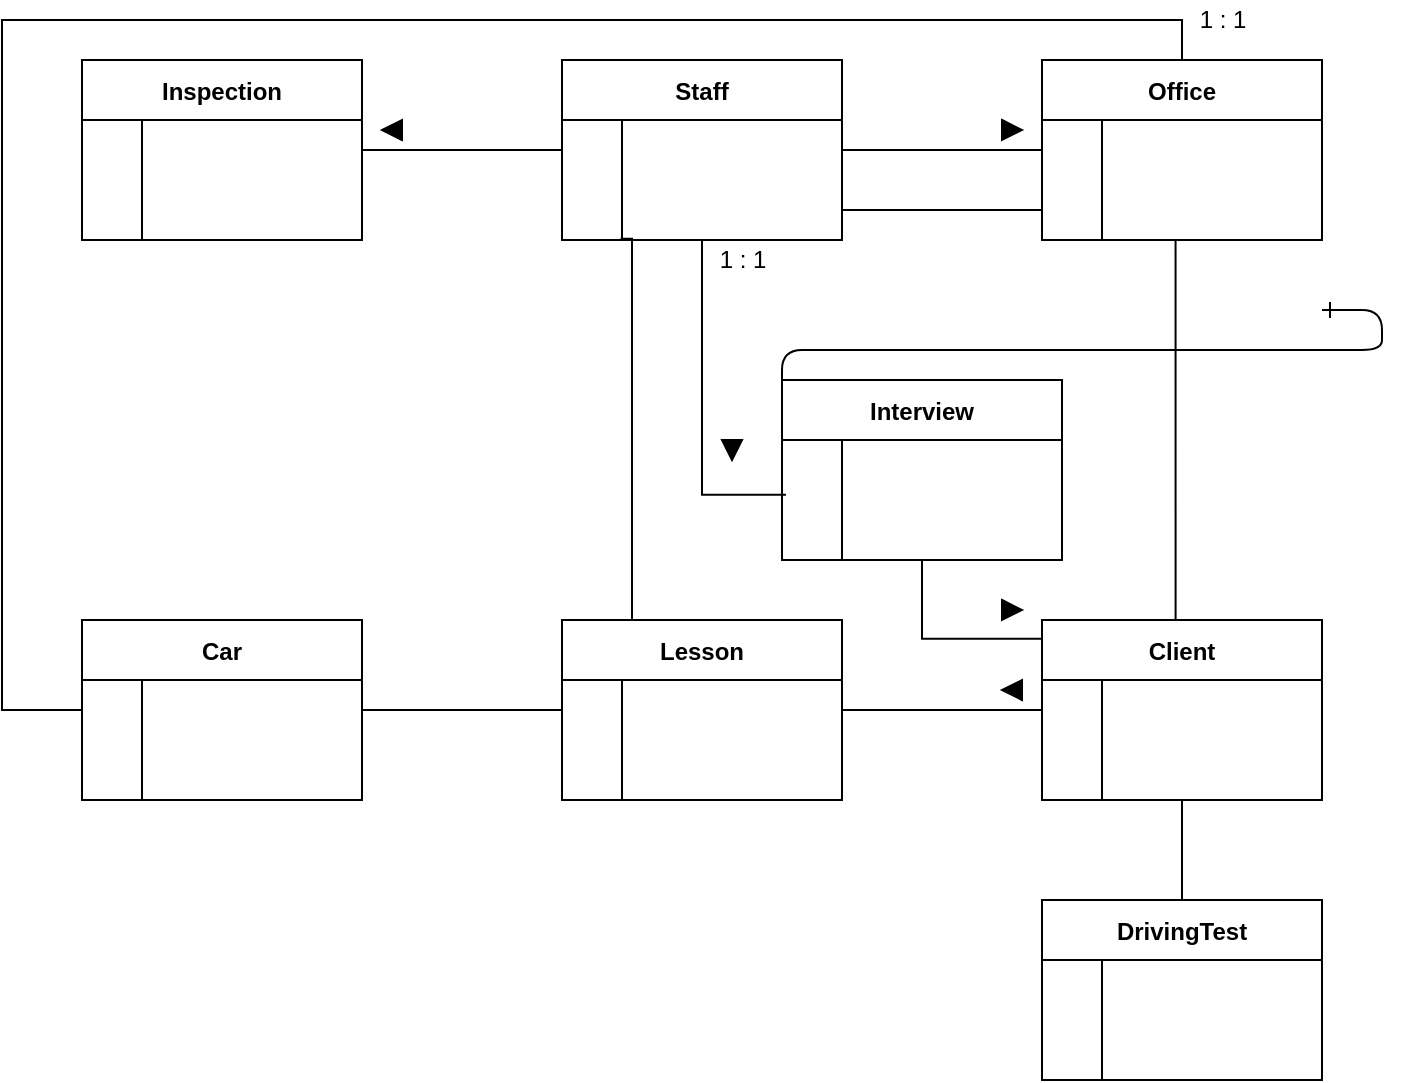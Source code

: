 <mxfile version="14.0.1" type="github">
  <diagram id="R2lEEEUBdFMjLlhIrx00" name="Page-1">
    <mxGraphModel dx="1038" dy="548" grid="1" gridSize="10" guides="1" tooltips="1" connect="1" arrows="1" fold="1" page="1" pageScale="1" pageWidth="850" pageHeight="1100" math="0" shadow="0" extFonts="Permanent Marker^https://fonts.googleapis.com/css?family=Permanent+Marker">
      <root>
        <mxCell id="0" />
        <mxCell id="1" parent="0" />
        <mxCell id="C-vyLk0tnHw3VtMMgP7b-12" value="" style="edgeStyle=entityRelationEdgeStyle;endArrow=ERzeroToMany;startArrow=ERone;endFill=1;startFill=0;" parent="1" target="C-vyLk0tnHw3VtMMgP7b-17" edge="1">
          <mxGeometry width="100" height="100" relative="1" as="geometry">
            <mxPoint x="700" y="165" as="sourcePoint" />
            <mxPoint x="460" y="205" as="targetPoint" />
          </mxGeometry>
        </mxCell>
        <mxCell id="95mtV3WKHOGAhBDc5iSU-59" style="edgeStyle=orthogonalEdgeStyle;rounded=0;orthogonalLoop=1;jettySize=auto;html=1;endArrow=none;endFill=0;" edge="1" parent="1" source="C-vyLk0tnHw3VtMMgP7b-23" target="95mtV3WKHOGAhBDc5iSU-9">
          <mxGeometry relative="1" as="geometry" />
        </mxCell>
        <mxCell id="C-vyLk0tnHw3VtMMgP7b-23" value="Inspection" style="shape=table;startSize=30;container=1;collapsible=1;childLayout=tableLayout;fixedRows=1;rowLines=0;fontStyle=1;align=center;resizeLast=1;" parent="1" vertex="1">
          <mxGeometry x="80" y="40" width="140" height="90" as="geometry" />
        </mxCell>
        <mxCell id="C-vyLk0tnHw3VtMMgP7b-27" value="" style="shape=partialRectangle;collapsible=0;dropTarget=0;pointerEvents=0;fillColor=none;points=[[0,0.5],[1,0.5]];portConstraint=eastwest;top=0;left=0;right=0;bottom=0;" parent="C-vyLk0tnHw3VtMMgP7b-23" vertex="1">
          <mxGeometry y="30" width="140" height="30" as="geometry" />
        </mxCell>
        <mxCell id="C-vyLk0tnHw3VtMMgP7b-28" value="" style="shape=partialRectangle;overflow=hidden;connectable=0;fillColor=none;top=0;left=0;bottom=0;right=0;" parent="C-vyLk0tnHw3VtMMgP7b-27" vertex="1">
          <mxGeometry width="30" height="30" as="geometry" />
        </mxCell>
        <mxCell id="C-vyLk0tnHw3VtMMgP7b-29" value="" style="shape=partialRectangle;overflow=hidden;connectable=0;fillColor=none;top=0;left=0;bottom=0;right=0;align=left;spacingLeft=6;" parent="C-vyLk0tnHw3VtMMgP7b-27" vertex="1">
          <mxGeometry x="30" width="110" height="30" as="geometry" />
        </mxCell>
        <mxCell id="C-vyLk0tnHw3VtMMgP7b-24" value="" style="shape=partialRectangle;collapsible=0;dropTarget=0;pointerEvents=0;fillColor=none;points=[[0,0.5],[1,0.5]];portConstraint=eastwest;top=0;left=0;right=0;bottom=1;" parent="C-vyLk0tnHw3VtMMgP7b-23" vertex="1">
          <mxGeometry y="60" width="140" height="30" as="geometry" />
        </mxCell>
        <mxCell id="C-vyLk0tnHw3VtMMgP7b-25" value="" style="shape=partialRectangle;overflow=hidden;connectable=0;fillColor=none;top=0;left=0;bottom=0;right=0;fontStyle=1;" parent="C-vyLk0tnHw3VtMMgP7b-24" vertex="1">
          <mxGeometry width="30" height="30" as="geometry" />
        </mxCell>
        <mxCell id="C-vyLk0tnHw3VtMMgP7b-26" value="" style="shape=partialRectangle;overflow=hidden;connectable=0;fillColor=none;top=0;left=0;bottom=0;right=0;align=left;spacingLeft=6;fontStyle=5;" parent="C-vyLk0tnHw3VtMMgP7b-24" vertex="1">
          <mxGeometry x="30" width="110" height="30" as="geometry" />
        </mxCell>
        <mxCell id="95mtV3WKHOGAhBDc5iSU-66" style="edgeStyle=orthogonalEdgeStyle;rounded=0;orthogonalLoop=1;jettySize=auto;html=1;entryX=0.014;entryY=-0.087;entryDx=0;entryDy=0;entryPerimeter=0;endArrow=none;endFill=0;" edge="1" parent="1" source="95mtV3WKHOGAhBDc5iSU-8" target="95mtV3WKHOGAhBDc5iSU-33">
          <mxGeometry relative="1" as="geometry" />
        </mxCell>
        <mxCell id="95mtV3WKHOGAhBDc5iSU-8" value="Staff" style="shape=table;startSize=30;container=1;collapsible=1;childLayout=tableLayout;fixedRows=1;rowLines=0;fontStyle=1;align=center;resizeLast=1;" vertex="1" parent="1">
          <mxGeometry x="320" y="40" width="140" height="90" as="geometry" />
        </mxCell>
        <mxCell id="95mtV3WKHOGAhBDc5iSU-9" value="" style="shape=partialRectangle;collapsible=0;dropTarget=0;pointerEvents=0;fillColor=none;points=[[0,0.5],[1,0.5]];portConstraint=eastwest;top=0;left=0;right=0;bottom=0;" vertex="1" parent="95mtV3WKHOGAhBDc5iSU-8">
          <mxGeometry y="30" width="140" height="30" as="geometry" />
        </mxCell>
        <mxCell id="95mtV3WKHOGAhBDc5iSU-10" value="" style="shape=partialRectangle;overflow=hidden;connectable=0;fillColor=none;top=0;left=0;bottom=0;right=0;" vertex="1" parent="95mtV3WKHOGAhBDc5iSU-9">
          <mxGeometry width="30" height="30" as="geometry" />
        </mxCell>
        <mxCell id="95mtV3WKHOGAhBDc5iSU-11" value="" style="shape=partialRectangle;overflow=hidden;connectable=0;fillColor=none;top=0;left=0;bottom=0;right=0;align=left;spacingLeft=6;" vertex="1" parent="95mtV3WKHOGAhBDc5iSU-9">
          <mxGeometry x="30" width="110" height="30" as="geometry" />
        </mxCell>
        <mxCell id="95mtV3WKHOGAhBDc5iSU-12" value="" style="shape=partialRectangle;collapsible=0;dropTarget=0;pointerEvents=0;fillColor=none;points=[[0,0.5],[1,0.5]];portConstraint=eastwest;top=0;left=0;right=0;bottom=1;" vertex="1" parent="95mtV3WKHOGAhBDc5iSU-8">
          <mxGeometry y="60" width="140" height="30" as="geometry" />
        </mxCell>
        <mxCell id="95mtV3WKHOGAhBDc5iSU-13" value="" style="shape=partialRectangle;overflow=hidden;connectable=0;fillColor=none;top=0;left=0;bottom=0;right=0;fontStyle=1;" vertex="1" parent="95mtV3WKHOGAhBDc5iSU-12">
          <mxGeometry width="30" height="30" as="geometry" />
        </mxCell>
        <mxCell id="95mtV3WKHOGAhBDc5iSU-14" value="" style="shape=partialRectangle;overflow=hidden;connectable=0;fillColor=none;top=0;left=0;bottom=0;right=0;align=left;spacingLeft=6;fontStyle=5;" vertex="1" parent="95mtV3WKHOGAhBDc5iSU-12">
          <mxGeometry x="30" width="110" height="30" as="geometry" />
        </mxCell>
        <mxCell id="95mtV3WKHOGAhBDc5iSU-57" style="edgeStyle=orthogonalEdgeStyle;rounded=0;orthogonalLoop=1;jettySize=auto;html=1;endArrow=none;endFill=0;" edge="1" parent="1" source="95mtV3WKHOGAhBDc5iSU-15" target="95mtV3WKHOGAhBDc5iSU-36">
          <mxGeometry relative="1" as="geometry">
            <mxPoint x="630" y="30" as="targetPoint" />
            <Array as="points">
              <mxPoint x="40" y="365" />
              <mxPoint x="40" y="20" />
              <mxPoint x="630" y="20" />
            </Array>
          </mxGeometry>
        </mxCell>
        <mxCell id="95mtV3WKHOGAhBDc5iSU-15" value="Car" style="shape=table;startSize=30;container=1;collapsible=1;childLayout=tableLayout;fixedRows=1;rowLines=0;fontStyle=1;align=center;resizeLast=1;" vertex="1" parent="1">
          <mxGeometry x="80" y="320" width="140" height="90" as="geometry" />
        </mxCell>
        <mxCell id="95mtV3WKHOGAhBDc5iSU-16" value="" style="shape=partialRectangle;collapsible=0;dropTarget=0;pointerEvents=0;fillColor=none;points=[[0,0.5],[1,0.5]];portConstraint=eastwest;top=0;left=0;right=0;bottom=0;" vertex="1" parent="95mtV3WKHOGAhBDc5iSU-15">
          <mxGeometry y="30" width="140" height="30" as="geometry" />
        </mxCell>
        <mxCell id="95mtV3WKHOGAhBDc5iSU-17" value="" style="shape=partialRectangle;overflow=hidden;connectable=0;fillColor=none;top=0;left=0;bottom=0;right=0;" vertex="1" parent="95mtV3WKHOGAhBDc5iSU-16">
          <mxGeometry width="30" height="30" as="geometry" />
        </mxCell>
        <mxCell id="95mtV3WKHOGAhBDc5iSU-18" value="" style="shape=partialRectangle;overflow=hidden;connectable=0;fillColor=none;top=0;left=0;bottom=0;right=0;align=left;spacingLeft=6;" vertex="1" parent="95mtV3WKHOGAhBDc5iSU-16">
          <mxGeometry x="30" width="110" height="30" as="geometry" />
        </mxCell>
        <mxCell id="95mtV3WKHOGAhBDc5iSU-19" value="" style="shape=partialRectangle;collapsible=0;dropTarget=0;pointerEvents=0;fillColor=none;points=[[0,0.5],[1,0.5]];portConstraint=eastwest;top=0;left=0;right=0;bottom=1;" vertex="1" parent="95mtV3WKHOGAhBDc5iSU-15">
          <mxGeometry y="60" width="140" height="30" as="geometry" />
        </mxCell>
        <mxCell id="95mtV3WKHOGAhBDc5iSU-20" value="" style="shape=partialRectangle;overflow=hidden;connectable=0;fillColor=none;top=0;left=0;bottom=0;right=0;fontStyle=1;" vertex="1" parent="95mtV3WKHOGAhBDc5iSU-19">
          <mxGeometry width="30" height="30" as="geometry" />
        </mxCell>
        <mxCell id="95mtV3WKHOGAhBDc5iSU-21" value="" style="shape=partialRectangle;overflow=hidden;connectable=0;fillColor=none;top=0;left=0;bottom=0;right=0;align=left;spacingLeft=6;fontStyle=5;" vertex="1" parent="95mtV3WKHOGAhBDc5iSU-19">
          <mxGeometry x="30" width="110" height="30" as="geometry" />
        </mxCell>
        <mxCell id="95mtV3WKHOGAhBDc5iSU-67" style="edgeStyle=orthogonalEdgeStyle;rounded=0;orthogonalLoop=1;jettySize=auto;html=1;exitX=0.25;exitY=0;exitDx=0;exitDy=0;entryX=0.209;entryY=0.98;entryDx=0;entryDy=0;entryPerimeter=0;endArrow=none;endFill=0;" edge="1" parent="1" source="95mtV3WKHOGAhBDc5iSU-22" target="95mtV3WKHOGAhBDc5iSU-12">
          <mxGeometry relative="1" as="geometry">
            <Array as="points">
              <mxPoint x="355" y="129" />
            </Array>
          </mxGeometry>
        </mxCell>
        <mxCell id="95mtV3WKHOGAhBDc5iSU-22" value="Lesson" style="shape=table;startSize=30;container=1;collapsible=1;childLayout=tableLayout;fixedRows=1;rowLines=0;fontStyle=1;align=center;resizeLast=1;" vertex="1" parent="1">
          <mxGeometry x="320" y="320" width="140" height="90" as="geometry" />
        </mxCell>
        <mxCell id="95mtV3WKHOGAhBDc5iSU-23" value="" style="shape=partialRectangle;collapsible=0;dropTarget=0;pointerEvents=0;fillColor=none;points=[[0,0.5],[1,0.5]];portConstraint=eastwest;top=0;left=0;right=0;bottom=0;" vertex="1" parent="95mtV3WKHOGAhBDc5iSU-22">
          <mxGeometry y="30" width="140" height="30" as="geometry" />
        </mxCell>
        <mxCell id="95mtV3WKHOGAhBDc5iSU-24" value="" style="shape=partialRectangle;overflow=hidden;connectable=0;fillColor=none;top=0;left=0;bottom=0;right=0;" vertex="1" parent="95mtV3WKHOGAhBDc5iSU-23">
          <mxGeometry width="30" height="30" as="geometry" />
        </mxCell>
        <mxCell id="95mtV3WKHOGAhBDc5iSU-25" value="" style="shape=partialRectangle;overflow=hidden;connectable=0;fillColor=none;top=0;left=0;bottom=0;right=0;align=left;spacingLeft=6;" vertex="1" parent="95mtV3WKHOGAhBDc5iSU-23">
          <mxGeometry x="30" width="110" height="30" as="geometry" />
        </mxCell>
        <mxCell id="95mtV3WKHOGAhBDc5iSU-26" value="" style="shape=partialRectangle;collapsible=0;dropTarget=0;pointerEvents=0;fillColor=none;points=[[0,0.5],[1,0.5]];portConstraint=eastwest;top=0;left=0;right=0;bottom=1;" vertex="1" parent="95mtV3WKHOGAhBDc5iSU-22">
          <mxGeometry y="60" width="140" height="30" as="geometry" />
        </mxCell>
        <mxCell id="95mtV3WKHOGAhBDc5iSU-27" value="" style="shape=partialRectangle;overflow=hidden;connectable=0;fillColor=none;top=0;left=0;bottom=0;right=0;fontStyle=1;" vertex="1" parent="95mtV3WKHOGAhBDc5iSU-26">
          <mxGeometry width="30" height="30" as="geometry" />
        </mxCell>
        <mxCell id="95mtV3WKHOGAhBDc5iSU-28" value="" style="shape=partialRectangle;overflow=hidden;connectable=0;fillColor=none;top=0;left=0;bottom=0;right=0;align=left;spacingLeft=6;fontStyle=5;" vertex="1" parent="95mtV3WKHOGAhBDc5iSU-26">
          <mxGeometry x="30" width="110" height="30" as="geometry" />
        </mxCell>
        <mxCell id="95mtV3WKHOGAhBDc5iSU-84" style="edgeStyle=orthogonalEdgeStyle;rounded=0;orthogonalLoop=1;jettySize=auto;html=1;entryX=-0.003;entryY=0.104;entryDx=0;entryDy=0;entryPerimeter=0;endArrow=none;endFill=0;" edge="1" parent="1" source="95mtV3WKHOGAhBDc5iSU-29" target="95mtV3WKHOGAhBDc5iSU-43">
          <mxGeometry relative="1" as="geometry" />
        </mxCell>
        <mxCell id="95mtV3WKHOGAhBDc5iSU-29" value="Interview" style="shape=table;startSize=30;container=1;collapsible=1;childLayout=tableLayout;fixedRows=1;rowLines=0;fontStyle=1;align=center;resizeLast=1;" vertex="1" parent="1">
          <mxGeometry x="430" y="200" width="140" height="90" as="geometry" />
        </mxCell>
        <mxCell id="95mtV3WKHOGAhBDc5iSU-30" value="" style="shape=partialRectangle;collapsible=0;dropTarget=0;pointerEvents=0;fillColor=none;points=[[0,0.5],[1,0.5]];portConstraint=eastwest;top=0;left=0;right=0;bottom=0;" vertex="1" parent="95mtV3WKHOGAhBDc5iSU-29">
          <mxGeometry y="30" width="140" height="30" as="geometry" />
        </mxCell>
        <mxCell id="95mtV3WKHOGAhBDc5iSU-31" value="" style="shape=partialRectangle;overflow=hidden;connectable=0;fillColor=none;top=0;left=0;bottom=0;right=0;" vertex="1" parent="95mtV3WKHOGAhBDc5iSU-30">
          <mxGeometry width="30" height="30" as="geometry" />
        </mxCell>
        <mxCell id="95mtV3WKHOGAhBDc5iSU-32" value="" style="shape=partialRectangle;overflow=hidden;connectable=0;fillColor=none;top=0;left=0;bottom=0;right=0;align=left;spacingLeft=6;" vertex="1" parent="95mtV3WKHOGAhBDc5iSU-30">
          <mxGeometry x="30" width="110" height="30" as="geometry" />
        </mxCell>
        <mxCell id="95mtV3WKHOGAhBDc5iSU-33" value="" style="shape=partialRectangle;collapsible=0;dropTarget=0;pointerEvents=0;fillColor=none;points=[[0,0.5],[1,0.5]];portConstraint=eastwest;top=0;left=0;right=0;bottom=1;" vertex="1" parent="95mtV3WKHOGAhBDc5iSU-29">
          <mxGeometry y="60" width="140" height="30" as="geometry" />
        </mxCell>
        <mxCell id="95mtV3WKHOGAhBDc5iSU-34" value="" style="shape=partialRectangle;overflow=hidden;connectable=0;fillColor=none;top=0;left=0;bottom=0;right=0;fontStyle=1;" vertex="1" parent="95mtV3WKHOGAhBDc5iSU-33">
          <mxGeometry width="30" height="30" as="geometry" />
        </mxCell>
        <mxCell id="95mtV3WKHOGAhBDc5iSU-35" value="" style="shape=partialRectangle;overflow=hidden;connectable=0;fillColor=none;top=0;left=0;bottom=0;right=0;align=left;spacingLeft=6;fontStyle=5;" vertex="1" parent="95mtV3WKHOGAhBDc5iSU-33">
          <mxGeometry x="30" width="110" height="30" as="geometry" />
        </mxCell>
        <mxCell id="95mtV3WKHOGAhBDc5iSU-36" value="Office" style="shape=table;startSize=30;container=1;collapsible=1;childLayout=tableLayout;fixedRows=1;rowLines=0;fontStyle=1;align=center;resizeLast=1;" vertex="1" parent="1">
          <mxGeometry x="560" y="40" width="140" height="90" as="geometry" />
        </mxCell>
        <mxCell id="95mtV3WKHOGAhBDc5iSU-37" value="" style="shape=partialRectangle;collapsible=0;dropTarget=0;pointerEvents=0;fillColor=none;points=[[0,0.5],[1,0.5]];portConstraint=eastwest;top=0;left=0;right=0;bottom=0;" vertex="1" parent="95mtV3WKHOGAhBDc5iSU-36">
          <mxGeometry y="30" width="140" height="30" as="geometry" />
        </mxCell>
        <mxCell id="95mtV3WKHOGAhBDc5iSU-38" value="" style="shape=partialRectangle;overflow=hidden;connectable=0;fillColor=none;top=0;left=0;bottom=0;right=0;" vertex="1" parent="95mtV3WKHOGAhBDc5iSU-37">
          <mxGeometry width="30" height="30" as="geometry" />
        </mxCell>
        <mxCell id="95mtV3WKHOGAhBDc5iSU-39" value="" style="shape=partialRectangle;overflow=hidden;connectable=0;fillColor=none;top=0;left=0;bottom=0;right=0;align=left;spacingLeft=6;" vertex="1" parent="95mtV3WKHOGAhBDc5iSU-37">
          <mxGeometry x="30" width="110" height="30" as="geometry" />
        </mxCell>
        <mxCell id="95mtV3WKHOGAhBDc5iSU-40" value="" style="shape=partialRectangle;collapsible=0;dropTarget=0;pointerEvents=0;fillColor=none;points=[[0,0.5],[1,0.5]];portConstraint=eastwest;top=0;left=0;right=0;bottom=1;" vertex="1" parent="95mtV3WKHOGAhBDc5iSU-36">
          <mxGeometry y="60" width="140" height="30" as="geometry" />
        </mxCell>
        <mxCell id="95mtV3WKHOGAhBDc5iSU-41" value="" style="shape=partialRectangle;overflow=hidden;connectable=0;fillColor=none;top=0;left=0;bottom=0;right=0;fontStyle=1;" vertex="1" parent="95mtV3WKHOGAhBDc5iSU-40">
          <mxGeometry width="30" height="30" as="geometry" />
        </mxCell>
        <mxCell id="95mtV3WKHOGAhBDc5iSU-42" value="" style="shape=partialRectangle;overflow=hidden;connectable=0;fillColor=none;top=0;left=0;bottom=0;right=0;align=left;spacingLeft=6;fontStyle=5;" vertex="1" parent="95mtV3WKHOGAhBDc5iSU-40">
          <mxGeometry x="30" width="110" height="30" as="geometry" />
        </mxCell>
        <mxCell id="95mtV3WKHOGAhBDc5iSU-63" style="edgeStyle=orthogonalEdgeStyle;rounded=0;orthogonalLoop=1;jettySize=auto;html=1;entryX=0.5;entryY=0;entryDx=0;entryDy=0;endArrow=none;endFill=0;" edge="1" parent="1" source="95mtV3WKHOGAhBDc5iSU-43" target="95mtV3WKHOGAhBDc5iSU-50">
          <mxGeometry relative="1" as="geometry" />
        </mxCell>
        <mxCell id="95mtV3WKHOGAhBDc5iSU-82" style="edgeStyle=orthogonalEdgeStyle;rounded=0;orthogonalLoop=1;jettySize=auto;html=1;exitX=0.5;exitY=0;exitDx=0;exitDy=0;entryX=0.477;entryY=1.007;entryDx=0;entryDy=0;entryPerimeter=0;endArrow=none;endFill=0;" edge="1" parent="1" source="95mtV3WKHOGAhBDc5iSU-43" target="95mtV3WKHOGAhBDc5iSU-40">
          <mxGeometry relative="1" as="geometry">
            <Array as="points">
              <mxPoint x="627" y="320" />
            </Array>
          </mxGeometry>
        </mxCell>
        <mxCell id="95mtV3WKHOGAhBDc5iSU-43" value="Client" style="shape=table;startSize=30;container=1;collapsible=1;childLayout=tableLayout;fixedRows=1;rowLines=0;fontStyle=1;align=center;resizeLast=1;" vertex="1" parent="1">
          <mxGeometry x="560" y="320" width="140" height="90" as="geometry" />
        </mxCell>
        <mxCell id="95mtV3WKHOGAhBDc5iSU-44" value="" style="shape=partialRectangle;collapsible=0;dropTarget=0;pointerEvents=0;fillColor=none;points=[[0,0.5],[1,0.5]];portConstraint=eastwest;top=0;left=0;right=0;bottom=0;" vertex="1" parent="95mtV3WKHOGAhBDc5iSU-43">
          <mxGeometry y="30" width="140" height="30" as="geometry" />
        </mxCell>
        <mxCell id="95mtV3WKHOGAhBDc5iSU-45" value="" style="shape=partialRectangle;overflow=hidden;connectable=0;fillColor=none;top=0;left=0;bottom=0;right=0;" vertex="1" parent="95mtV3WKHOGAhBDc5iSU-44">
          <mxGeometry width="30" height="30" as="geometry" />
        </mxCell>
        <mxCell id="95mtV3WKHOGAhBDc5iSU-46" value="" style="shape=partialRectangle;overflow=hidden;connectable=0;fillColor=none;top=0;left=0;bottom=0;right=0;align=left;spacingLeft=6;" vertex="1" parent="95mtV3WKHOGAhBDc5iSU-44">
          <mxGeometry x="30" width="110" height="30" as="geometry" />
        </mxCell>
        <mxCell id="95mtV3WKHOGAhBDc5iSU-47" value="" style="shape=partialRectangle;collapsible=0;dropTarget=0;pointerEvents=0;fillColor=none;points=[[0,0.5],[1,0.5]];portConstraint=eastwest;top=0;left=0;right=0;bottom=1;" vertex="1" parent="95mtV3WKHOGAhBDc5iSU-43">
          <mxGeometry y="60" width="140" height="30" as="geometry" />
        </mxCell>
        <mxCell id="95mtV3WKHOGAhBDc5iSU-48" value="" style="shape=partialRectangle;overflow=hidden;connectable=0;fillColor=none;top=0;left=0;bottom=0;right=0;fontStyle=1;" vertex="1" parent="95mtV3WKHOGAhBDc5iSU-47">
          <mxGeometry width="30" height="30" as="geometry" />
        </mxCell>
        <mxCell id="95mtV3WKHOGAhBDc5iSU-49" value="" style="shape=partialRectangle;overflow=hidden;connectable=0;fillColor=none;top=0;left=0;bottom=0;right=0;align=left;spacingLeft=6;fontStyle=5;" vertex="1" parent="95mtV3WKHOGAhBDc5iSU-47">
          <mxGeometry x="30" width="110" height="30" as="geometry" />
        </mxCell>
        <mxCell id="95mtV3WKHOGAhBDc5iSU-50" value="DrivingTest" style="shape=table;startSize=30;container=1;collapsible=1;childLayout=tableLayout;fixedRows=1;rowLines=0;fontStyle=1;align=center;resizeLast=1;" vertex="1" parent="1">
          <mxGeometry x="560" y="460" width="140" height="90" as="geometry" />
        </mxCell>
        <mxCell id="95mtV3WKHOGAhBDc5iSU-51" value="" style="shape=partialRectangle;collapsible=0;dropTarget=0;pointerEvents=0;fillColor=none;points=[[0,0.5],[1,0.5]];portConstraint=eastwest;top=0;left=0;right=0;bottom=0;" vertex="1" parent="95mtV3WKHOGAhBDc5iSU-50">
          <mxGeometry y="30" width="140" height="30" as="geometry" />
        </mxCell>
        <mxCell id="95mtV3WKHOGAhBDc5iSU-52" value="" style="shape=partialRectangle;overflow=hidden;connectable=0;fillColor=none;top=0;left=0;bottom=0;right=0;" vertex="1" parent="95mtV3WKHOGAhBDc5iSU-51">
          <mxGeometry width="30" height="30" as="geometry" />
        </mxCell>
        <mxCell id="95mtV3WKHOGAhBDc5iSU-53" value="" style="shape=partialRectangle;overflow=hidden;connectable=0;fillColor=none;top=0;left=0;bottom=0;right=0;align=left;spacingLeft=6;" vertex="1" parent="95mtV3WKHOGAhBDc5iSU-51">
          <mxGeometry x="30" width="110" height="30" as="geometry" />
        </mxCell>
        <mxCell id="95mtV3WKHOGAhBDc5iSU-54" value="" style="shape=partialRectangle;collapsible=0;dropTarget=0;pointerEvents=0;fillColor=none;points=[[0,0.5],[1,0.5]];portConstraint=eastwest;top=0;left=0;right=0;bottom=1;" vertex="1" parent="95mtV3WKHOGAhBDc5iSU-50">
          <mxGeometry y="60" width="140" height="30" as="geometry" />
        </mxCell>
        <mxCell id="95mtV3WKHOGAhBDc5iSU-55" value="" style="shape=partialRectangle;overflow=hidden;connectable=0;fillColor=none;top=0;left=0;bottom=0;right=0;fontStyle=1;" vertex="1" parent="95mtV3WKHOGAhBDc5iSU-54">
          <mxGeometry width="30" height="30" as="geometry" />
        </mxCell>
        <mxCell id="95mtV3WKHOGAhBDc5iSU-56" value="" style="shape=partialRectangle;overflow=hidden;connectable=0;fillColor=none;top=0;left=0;bottom=0;right=0;align=left;spacingLeft=6;fontStyle=5;" vertex="1" parent="95mtV3WKHOGAhBDc5iSU-54">
          <mxGeometry x="30" width="110" height="30" as="geometry" />
        </mxCell>
        <mxCell id="95mtV3WKHOGAhBDc5iSU-58" value="1 : 1" style="text;html=1;align=center;verticalAlign=middle;resizable=0;points=[];autosize=1;" vertex="1" parent="1">
          <mxGeometry x="630" y="10" width="40" height="20" as="geometry" />
        </mxCell>
        <mxCell id="95mtV3WKHOGAhBDc5iSU-61" style="edgeStyle=orthogonalEdgeStyle;rounded=0;orthogonalLoop=1;jettySize=auto;html=1;endArrow=none;endFill=0;" edge="1" parent="1" source="95mtV3WKHOGAhBDc5iSU-9" target="95mtV3WKHOGAhBDc5iSU-37">
          <mxGeometry relative="1" as="geometry" />
        </mxCell>
        <mxCell id="95mtV3WKHOGAhBDc5iSU-68" style="edgeStyle=orthogonalEdgeStyle;rounded=0;orthogonalLoop=1;jettySize=auto;html=1;endArrow=none;endFill=0;" edge="1" parent="1" source="95mtV3WKHOGAhBDc5iSU-16" target="95mtV3WKHOGAhBDc5iSU-23">
          <mxGeometry relative="1" as="geometry" />
        </mxCell>
        <mxCell id="95mtV3WKHOGAhBDc5iSU-69" style="edgeStyle=orthogonalEdgeStyle;rounded=0;orthogonalLoop=1;jettySize=auto;html=1;entryX=0;entryY=0.5;entryDx=0;entryDy=0;endArrow=none;endFill=0;" edge="1" parent="1" source="95mtV3WKHOGAhBDc5iSU-23" target="95mtV3WKHOGAhBDc5iSU-44">
          <mxGeometry relative="1" as="geometry" />
        </mxCell>
        <mxCell id="95mtV3WKHOGAhBDc5iSU-70" value="1 : 1" style="text;html=1;align=center;verticalAlign=middle;resizable=0;points=[];autosize=1;" vertex="1" parent="1">
          <mxGeometry x="390" y="130" width="40" height="20" as="geometry" />
        </mxCell>
        <mxCell id="95mtV3WKHOGAhBDc5iSU-72" value="" style="triangle;whiteSpace=wrap;html=1;fillColor=#000000;" vertex="1" parent="1">
          <mxGeometry x="540" y="70" width="10" height="10" as="geometry" />
        </mxCell>
        <mxCell id="95mtV3WKHOGAhBDc5iSU-73" value="" style="triangle;whiteSpace=wrap;html=1;fillColor=#000000;portConstraintRotation=0;rotation=-180;" vertex="1" parent="1">
          <mxGeometry x="230" y="70" width="10" height="10" as="geometry" />
        </mxCell>
        <mxCell id="95mtV3WKHOGAhBDc5iSU-74" value="" style="triangle;whiteSpace=wrap;html=1;fillColor=#000000;rotation=90;" vertex="1" parent="1">
          <mxGeometry x="400" y="230" width="10" height="10" as="geometry" />
        </mxCell>
        <mxCell id="95mtV3WKHOGAhBDc5iSU-75" value="" style="triangle;whiteSpace=wrap;html=1;fillColor=#000000;rotation=0;" vertex="1" parent="1">
          <mxGeometry x="540" y="310" width="10" height="10" as="geometry" />
        </mxCell>
        <mxCell id="95mtV3WKHOGAhBDc5iSU-76" value="" style="triangle;whiteSpace=wrap;html=1;fillColor=#000000;portConstraintRotation=0;rotation=-180;" vertex="1" parent="1">
          <mxGeometry x="540" y="350" width="10" height="10" as="geometry" />
        </mxCell>
        <mxCell id="95mtV3WKHOGAhBDc5iSU-81" style="edgeStyle=orthogonalEdgeStyle;rounded=0;orthogonalLoop=1;jettySize=auto;html=1;entryX=0;entryY=0.5;entryDx=0;entryDy=0;endArrow=none;endFill=0;" edge="1" parent="1" source="95mtV3WKHOGAhBDc5iSU-12" target="95mtV3WKHOGAhBDc5iSU-40">
          <mxGeometry relative="1" as="geometry" />
        </mxCell>
      </root>
    </mxGraphModel>
  </diagram>
</mxfile>
